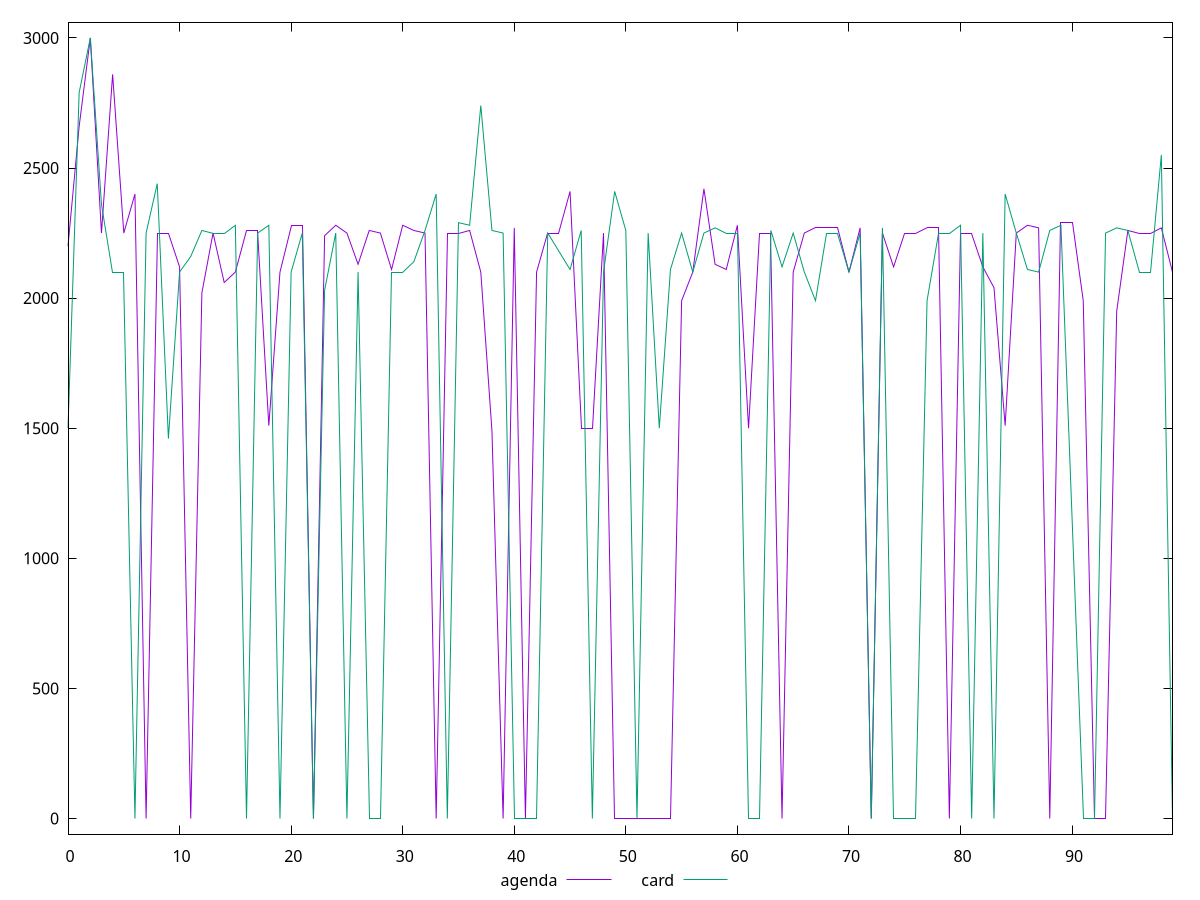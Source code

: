 reset

$agenda <<EOF
0 2200
1 2660
2 3000
3 2250
4 2860
5 2250
6 2400
7 0
8 2250
9 2250
10 2120
11 0
12 2020
13 2250
14 2060
15 2100
16 2260
17 2260
18 1510
19 2100
20 2280
21 2280
22 0
23 2240
24 2280
25 2250
26 2130
27 2260
28 2250
29 2110
30 2280
31 2260
32 2250
33 0
34 2250
35 2250
36 2260
37 2100
38 1490
39 0
40 2270
41 0
42 2100
43 2250
44 2250
45 2410
46 1500
47 1500
48 2250
49 0
50 0
51 0
52 0
53 0
54 0
55 1990
56 2100
57 2420
58 2130
59 2110
60 2280
61 1500
62 2250
63 2250
64 0
65 2100
66 2250
67 2270
68 2270
69 2270
70 2100
71 2270
72 0
73 2250
74 2120
75 2250
76 2250
77 2270
78 2270
79 0
80 2250
81 2250
82 2120
83 2040
84 1510
85 2250
86 2280
87 2270
88 0
89 2290
90 2290
91 1990
92 0
93 0
94 1950
95 2260
96 2250
97 2250
98 2270
99 2100
EOF

$card <<EOF
0 1500
1 2790
2 3000
3 2360
4 2100
5 2100
6 0
7 2250
8 2440
9 1460
10 2100
11 2160
12 2260
13 2250
14 2250
15 2280
16 0
17 2250
18 2280
19 0
20 2100
21 2250
22 0
23 2030
24 2250
25 0
26 2100
27 0
28 0
29 2100
30 2100
31 2140
32 2260
33 2400
34 0
35 2290
36 2280
37 2740
38 2260
39 2250
40 0
41 0
42 0
43 2250
44 2180
45 2110
46 2260
47 0
48 2100
49 2410
50 2260
51 0
52 2250
53 1500
54 2110
55 2250
56 2100
57 2250
58 2270
59 2250
60 2250
61 0
62 0
63 2260
64 2120
65 2250
66 2100
67 1990
68 2250
69 2250
70 2100
71 2250
72 0
73 2270
74 0
75 0
76 0
77 1990
78 2250
79 2250
80 2280
81 0
82 2250
83 0
84 2400
85 2250
86 2110
87 2100
88 2260
89 2280
91 0
92 0
93 2250
94 2270
95 2260
96 2100
97 2100
98 2550
99 0
EOF

set key outside below
set xrange [0:99]
set yrange [-60:3060]
set trange [-60:3060]
set terminal svg size 640, 520 enhanced background rgb 'white'
set output "report/report_00029_2021-02-24T13-36-40.390Z/unused-javascript/comparison/line/1_vs_2.svg"

plot $agenda title "agenda" with line, \
     $card title "card" with line

reset
